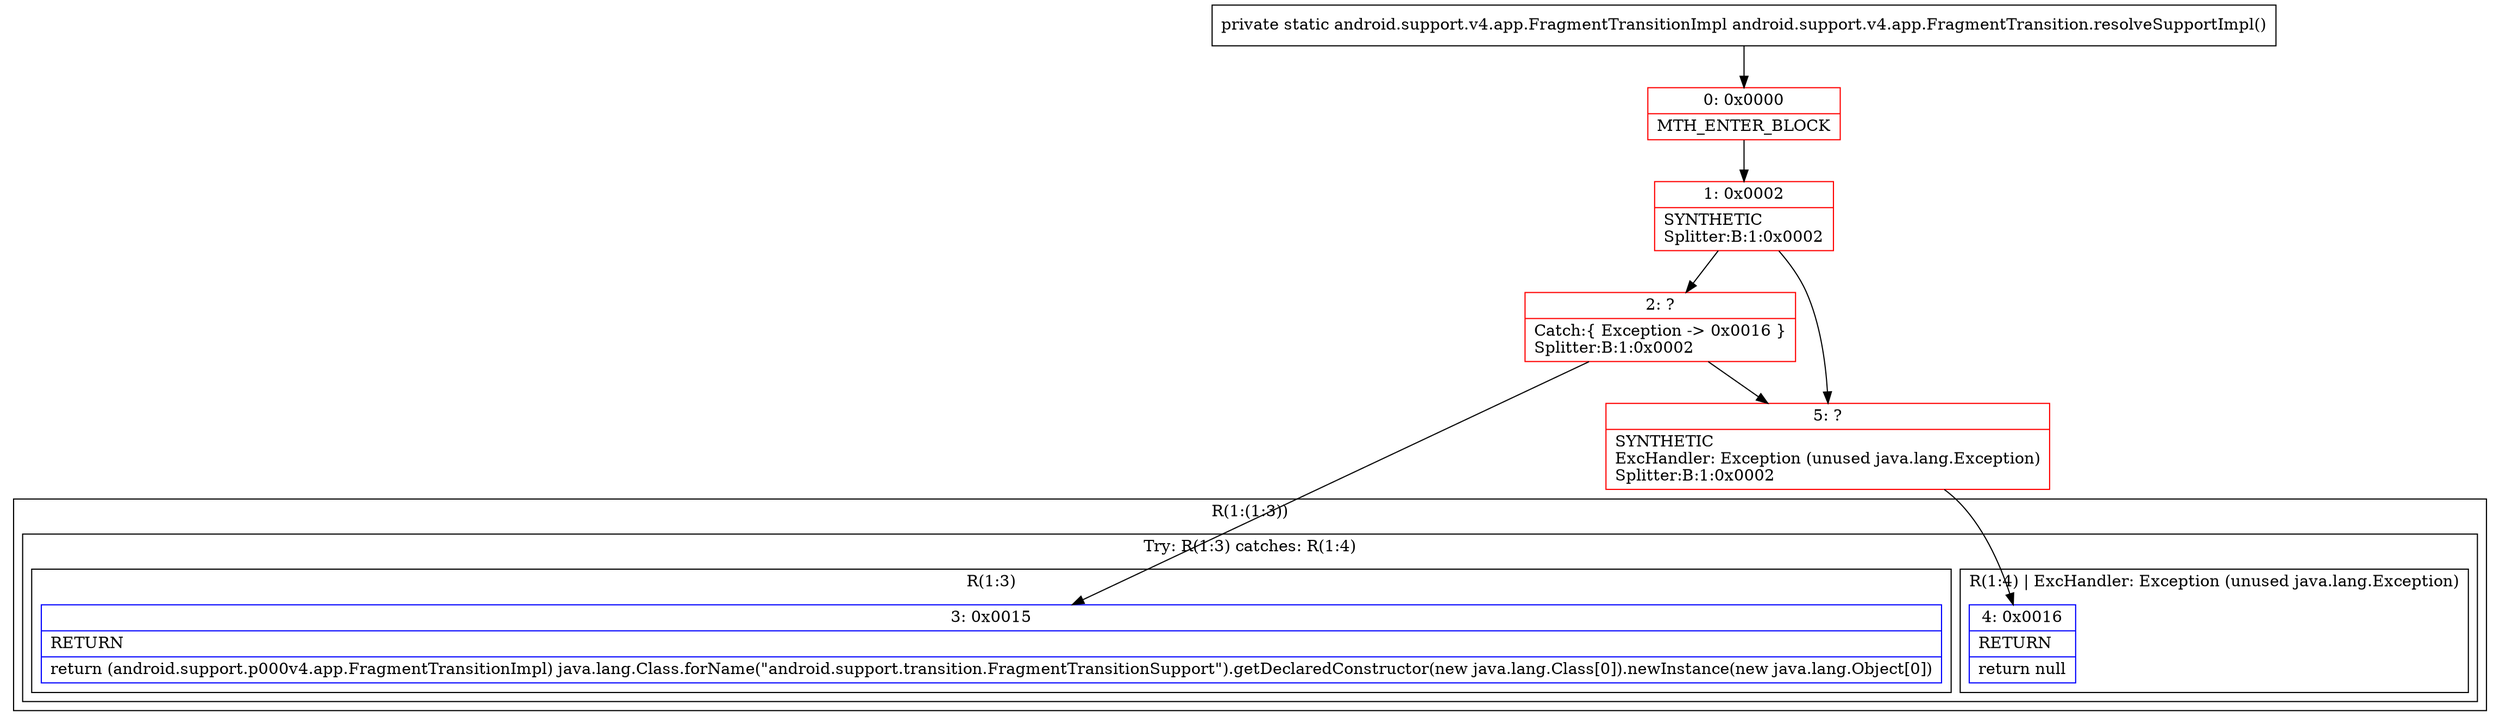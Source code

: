 digraph "CFG forandroid.support.v4.app.FragmentTransition.resolveSupportImpl()Landroid\/support\/v4\/app\/FragmentTransitionImpl;" {
subgraph cluster_Region_402190151 {
label = "R(1:(1:3))";
node [shape=record,color=blue];
subgraph cluster_TryCatchRegion_488644742 {
label = "Try: R(1:3) catches: R(1:4)";
node [shape=record,color=blue];
subgraph cluster_Region_766413465 {
label = "R(1:3)";
node [shape=record,color=blue];
Node_3 [shape=record,label="{3\:\ 0x0015|RETURN\l|return (android.support.p000v4.app.FragmentTransitionImpl) java.lang.Class.forName(\"android.support.transition.FragmentTransitionSupport\").getDeclaredConstructor(new java.lang.Class[0]).newInstance(new java.lang.Object[0])\l}"];
}
subgraph cluster_Region_1690953111 {
label = "R(1:4) | ExcHandler: Exception (unused java.lang.Exception)\l";
node [shape=record,color=blue];
Node_4 [shape=record,label="{4\:\ 0x0016|RETURN\l|return null\l}"];
}
}
}
subgraph cluster_Region_1690953111 {
label = "R(1:4) | ExcHandler: Exception (unused java.lang.Exception)\l";
node [shape=record,color=blue];
Node_4 [shape=record,label="{4\:\ 0x0016|RETURN\l|return null\l}"];
}
Node_0 [shape=record,color=red,label="{0\:\ 0x0000|MTH_ENTER_BLOCK\l}"];
Node_1 [shape=record,color=red,label="{1\:\ 0x0002|SYNTHETIC\lSplitter:B:1:0x0002\l}"];
Node_2 [shape=record,color=red,label="{2\:\ ?|Catch:\{ Exception \-\> 0x0016 \}\lSplitter:B:1:0x0002\l}"];
Node_5 [shape=record,color=red,label="{5\:\ ?|SYNTHETIC\lExcHandler: Exception (unused java.lang.Exception)\lSplitter:B:1:0x0002\l}"];
MethodNode[shape=record,label="{private static android.support.v4.app.FragmentTransitionImpl android.support.v4.app.FragmentTransition.resolveSupportImpl() }"];
MethodNode -> Node_0;
Node_0 -> Node_1;
Node_1 -> Node_2;
Node_1 -> Node_5;
Node_2 -> Node_3;
Node_2 -> Node_5;
Node_5 -> Node_4;
}

